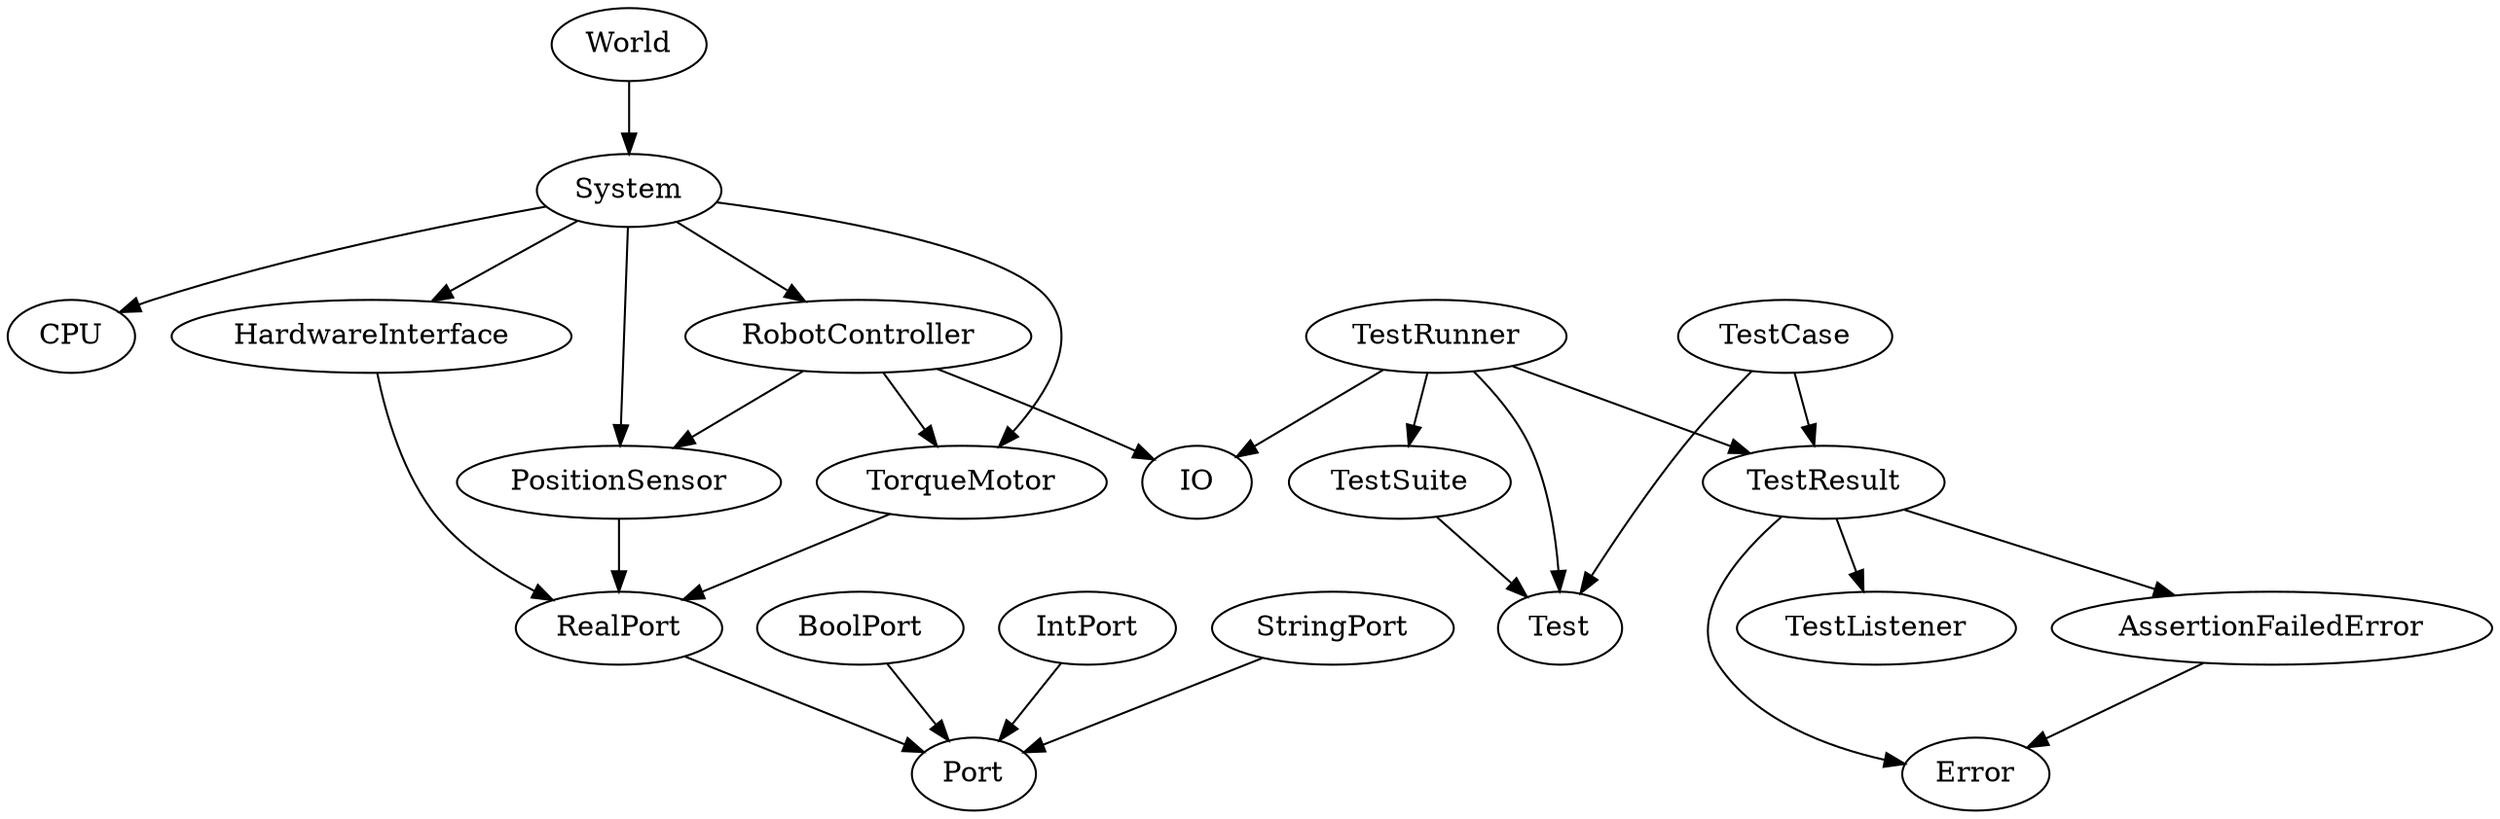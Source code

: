 digraph G {
	HardwareInterface -> RealPort;
	BoolPort -> Port;
	RealPort -> Port;
	World -> System;
	System -> RobotController;
	System -> PositionSensor;
	System -> HardwareInterface;
	System -> CPU;
	System -> TorqueMotor;
	IntPort -> Port;
	TestSuite -> Test;
	RobotController -> PositionSensor;
	RobotController -> IO;
	RobotController -> TorqueMotor;
	AssertionFailedError -> Error;
	StringPort -> Port;
	PositionSensor -> RealPort;
	TestRunner -> TestSuite;
	TestRunner -> Test;
	TestRunner -> IO;
	TestRunner -> TestResult;
	TestResult -> Error;
	TestResult -> TestListener;
	TestResult -> AssertionFailedError;
	TorqueMotor -> RealPort;
	TestCase -> Test;
	TestCase -> TestResult;
}
